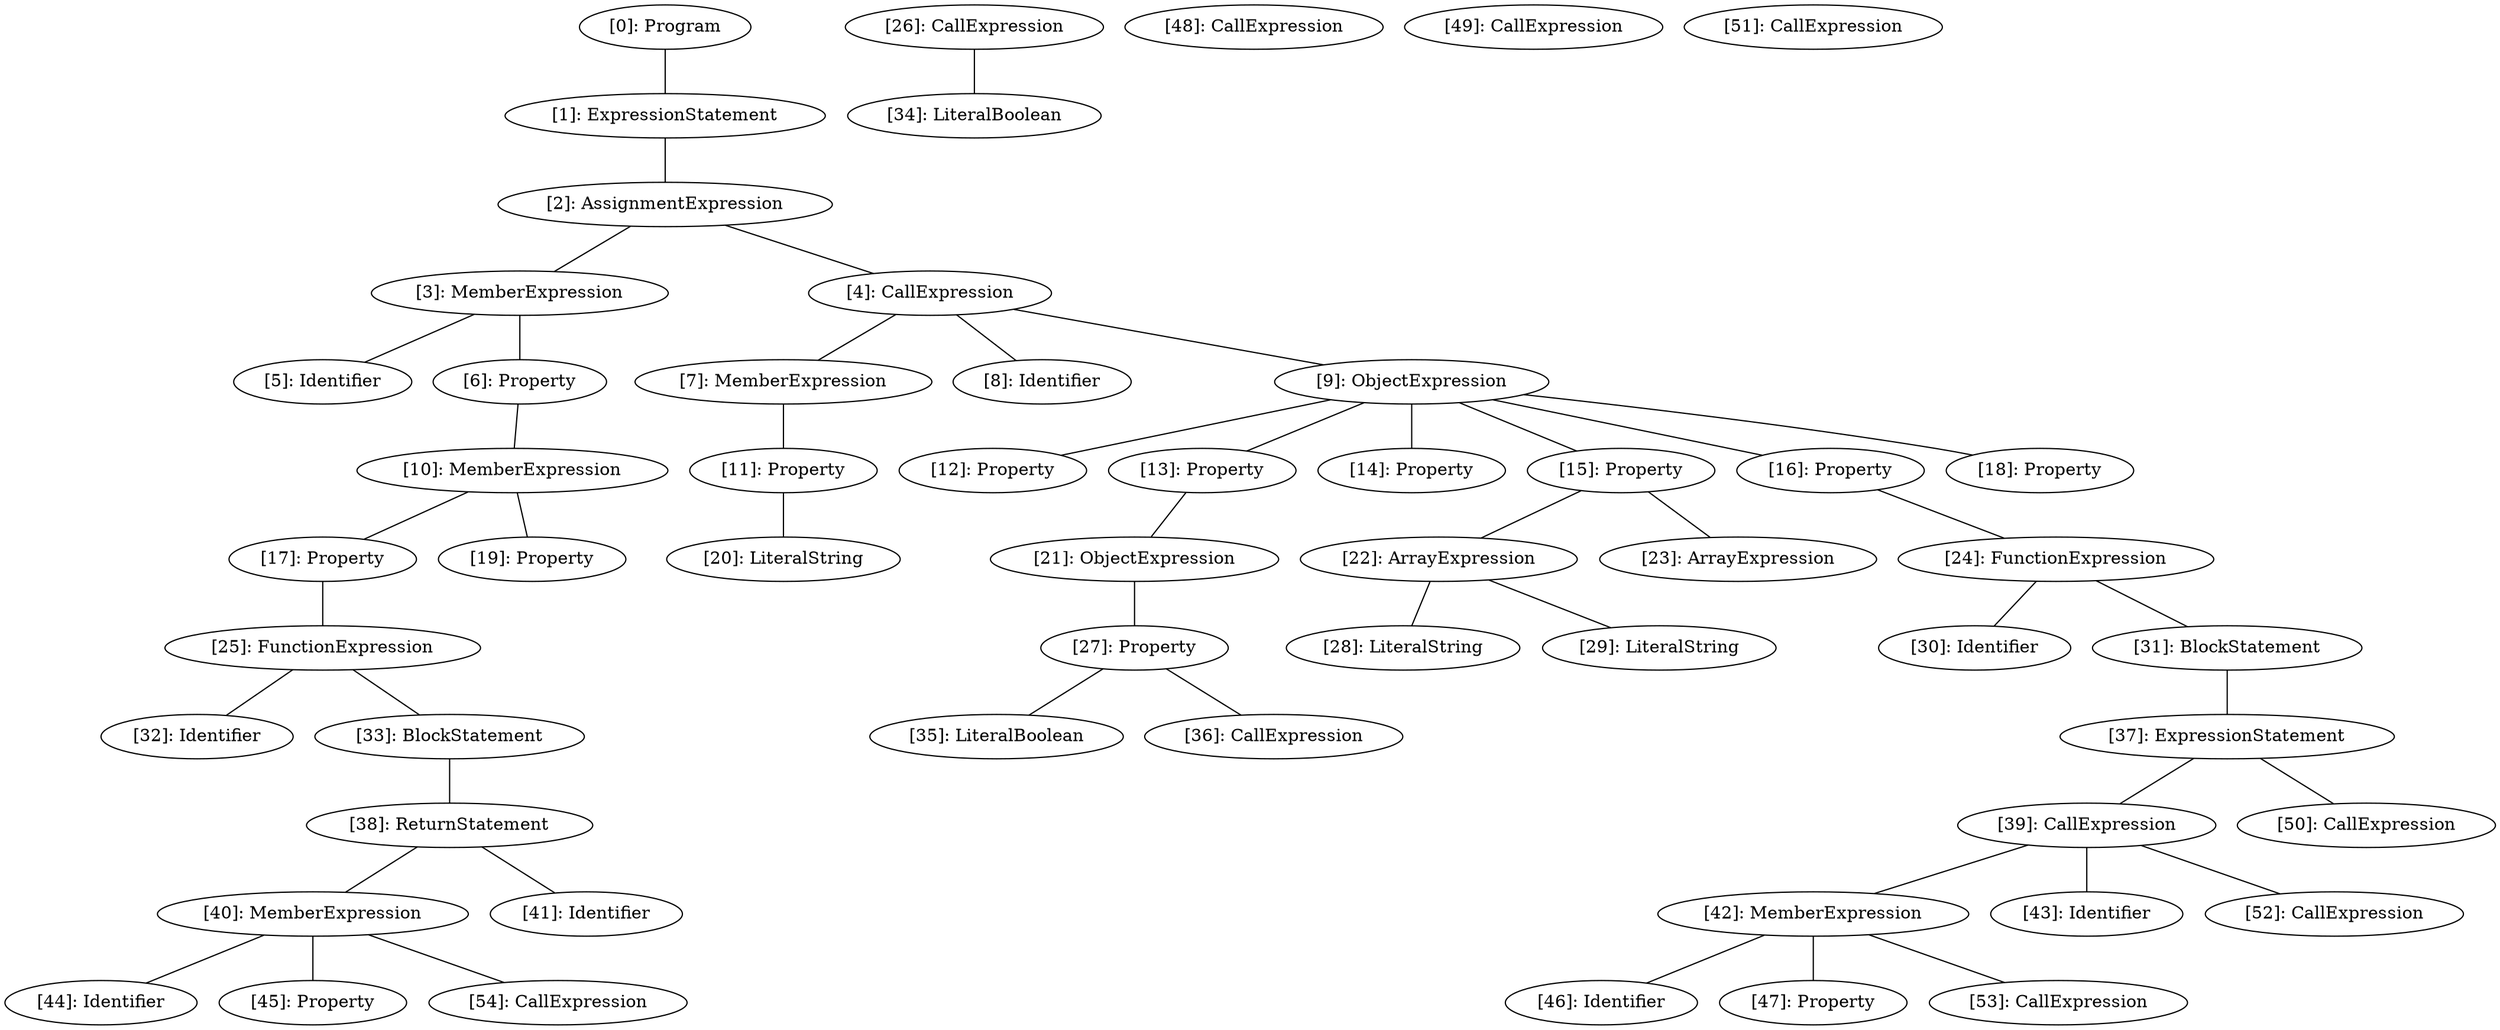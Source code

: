 // Result
graph {
	0 [label="[0]: Program"]
	1 [label="[1]: ExpressionStatement"]
	2 [label="[2]: AssignmentExpression"]
	3 [label="[3]: MemberExpression"]
	4 [label="[4]: CallExpression"]
	5 [label="[5]: Identifier"]
	6 [label="[6]: Property"]
	7 [label="[7]: MemberExpression"]
	8 [label="[8]: Identifier"]
	9 [label="[9]: ObjectExpression"]
	10 [label="[10]: MemberExpression"]
	11 [label="[11]: Property"]
	12 [label="[12]: Property"]
	13 [label="[13]: Property"]
	14 [label="[14]: Property"]
	15 [label="[15]: Property"]
	16 [label="[16]: Property"]
	17 [label="[17]: Property"]
	18 [label="[18]: Property"]
	19 [label="[19]: Property"]
	20 [label="[20]: LiteralString"]
	21 [label="[21]: ObjectExpression"]
	22 [label="[22]: ArrayExpression"]
	23 [label="[23]: ArrayExpression"]
	24 [label="[24]: FunctionExpression"]
	25 [label="[25]: FunctionExpression"]
	26 [label="[26]: CallExpression"]
	27 [label="[27]: Property"]
	28 [label="[28]: LiteralString"]
	29 [label="[29]: LiteralString"]
	30 [label="[30]: Identifier"]
	31 [label="[31]: BlockStatement"]
	32 [label="[32]: Identifier"]
	33 [label="[33]: BlockStatement"]
	34 [label="[34]: LiteralBoolean"]
	35 [label="[35]: LiteralBoolean"]
	36 [label="[36]: CallExpression"]
	37 [label="[37]: ExpressionStatement"]
	38 [label="[38]: ReturnStatement"]
	39 [label="[39]: CallExpression"]
	40 [label="[40]: MemberExpression"]
	41 [label="[41]: Identifier"]
	42 [label="[42]: MemberExpression"]
	43 [label="[43]: Identifier"]
	44 [label="[44]: Identifier"]
	45 [label="[45]: Property"]
	46 [label="[46]: Identifier"]
	47 [label="[47]: Property"]
	48 [label="[48]: CallExpression"]
	49 [label="[49]: CallExpression"]
	50 [label="[50]: CallExpression"]
	51 [label="[51]: CallExpression"]
	52 [label="[52]: CallExpression"]
	53 [label="[53]: CallExpression"]
	54 [label="[54]: CallExpression"]
	0 -- 1
	1 -- 2
	2 -- 3
	2 -- 4
	3 -- 5
	3 -- 6
	4 -- 7
	4 -- 8
	4 -- 9
	6 -- 10
	7 -- 11
	9 -- 12
	9 -- 13
	9 -- 14
	9 -- 15
	9 -- 16
	9 -- 18
	10 -- 17
	10 -- 19
	11 -- 20
	13 -- 21
	15 -- 22
	15 -- 23
	16 -- 24
	17 -- 25
	21 -- 27
	22 -- 28
	22 -- 29
	24 -- 30
	24 -- 31
	25 -- 32
	25 -- 33
	26 -- 34
	27 -- 35
	27 -- 36
	31 -- 37
	33 -- 38
	37 -- 39
	37 -- 50
	38 -- 40
	38 -- 41
	39 -- 42
	39 -- 43
	39 -- 52
	40 -- 44
	40 -- 45
	40 -- 54
	42 -- 46
	42 -- 47
	42 -- 53
}
